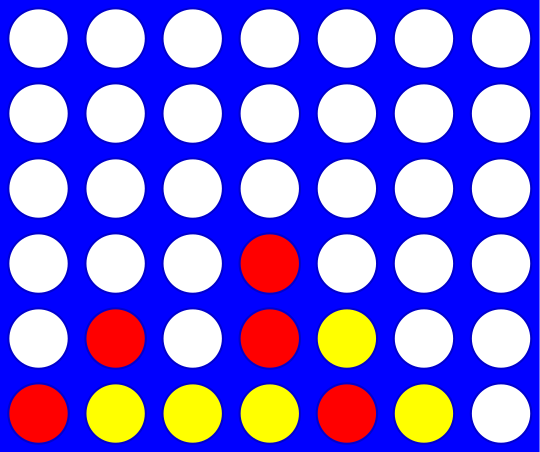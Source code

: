 digraph g {
    node [shape=circle, style=filled, fillcolor=white, color=blue3, fixedsize=true,width=.4];
    bgcolor=blue;
    rankdir=LR;
    nodesep=0.1;
    ranksep=0.1;
    linesep=0.1;

    b50 [label="" fillcolor="red"]
    b51 [label="" fillcolor="yellow"]
    b52 [label="" fillcolor="yellow"]
    b53 [label="" fillcolor="yellow"]
    b54 [label="" fillcolor="red"]
    b55 [label="" fillcolor="yellow"]
    b56 [label=""]

    b50 -> b51 -> b52 -> b53 -> b54 -> b55 -> b56 [style=invis];

    b40 [label=""]
    b41 [label="" fillcolor="red"]
    b42 [label=""]
    b43 [label="" fillcolor="red"]
    b44 [label="" fillcolor="yellow"]
    b45 [label=""]
    b46 [label=""]

    b40 -> b41 -> b42 -> b43 -> b44 -> b45 -> b46 [style=invis];

    b30 [label=""]
    b31 [label=""]
    b32 [label=""]
    b33 [label="" fillcolor="red"]
    b34 [label=""]
    b35 [label=""]
    b36 [label=""]

    b30 -> b31 -> b32 -> b33 -> b34 -> b35 -> b36 [style=invis];

    b20 [label=""]
    b21 [label=""]
    b22 [label=""]
    b23 [label=""]
    b24 [label=""]
    b25 [label=""]
    b26 [label=""]

    b20 -> b21 -> b22 -> b23 -> b24 -> b25 -> b26 [style=invis];

    b10 [label=""]
    b11 [label=""]
    b12 [label=""]
    b13 [label=""]
    b14 [label=""]
    b15 [label=""]
    b16 [label=""]

    b10 -> b11 -> b12 -> b13 -> b14 -> b15 -> b16 [style=invis];

    b00 [label=""]
    b01 [label=""]
    b02 [label=""]
    b03 [label=""]
    b04 [label=""]
    b05 [label=""]
    b06 [label=""]

    b00 -> b01 -> b02 -> b03 -> b04 -> b05 -> b06 [style=invis];
}
